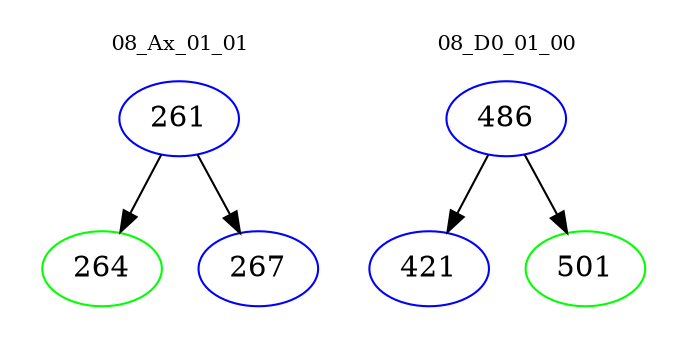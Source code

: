 digraph{
subgraph cluster_0 {
color = white
label = "08_Ax_01_01";
fontsize=10;
T0_261 [label="261", color="blue"]
T0_261 -> T0_264 [color="black"]
T0_264 [label="264", color="green"]
T0_261 -> T0_267 [color="black"]
T0_267 [label="267", color="blue"]
}
subgraph cluster_1 {
color = white
label = "08_D0_01_00";
fontsize=10;
T1_486 [label="486", color="blue"]
T1_486 -> T1_421 [color="black"]
T1_421 [label="421", color="blue"]
T1_486 -> T1_501 [color="black"]
T1_501 [label="501", color="green"]
}
}
